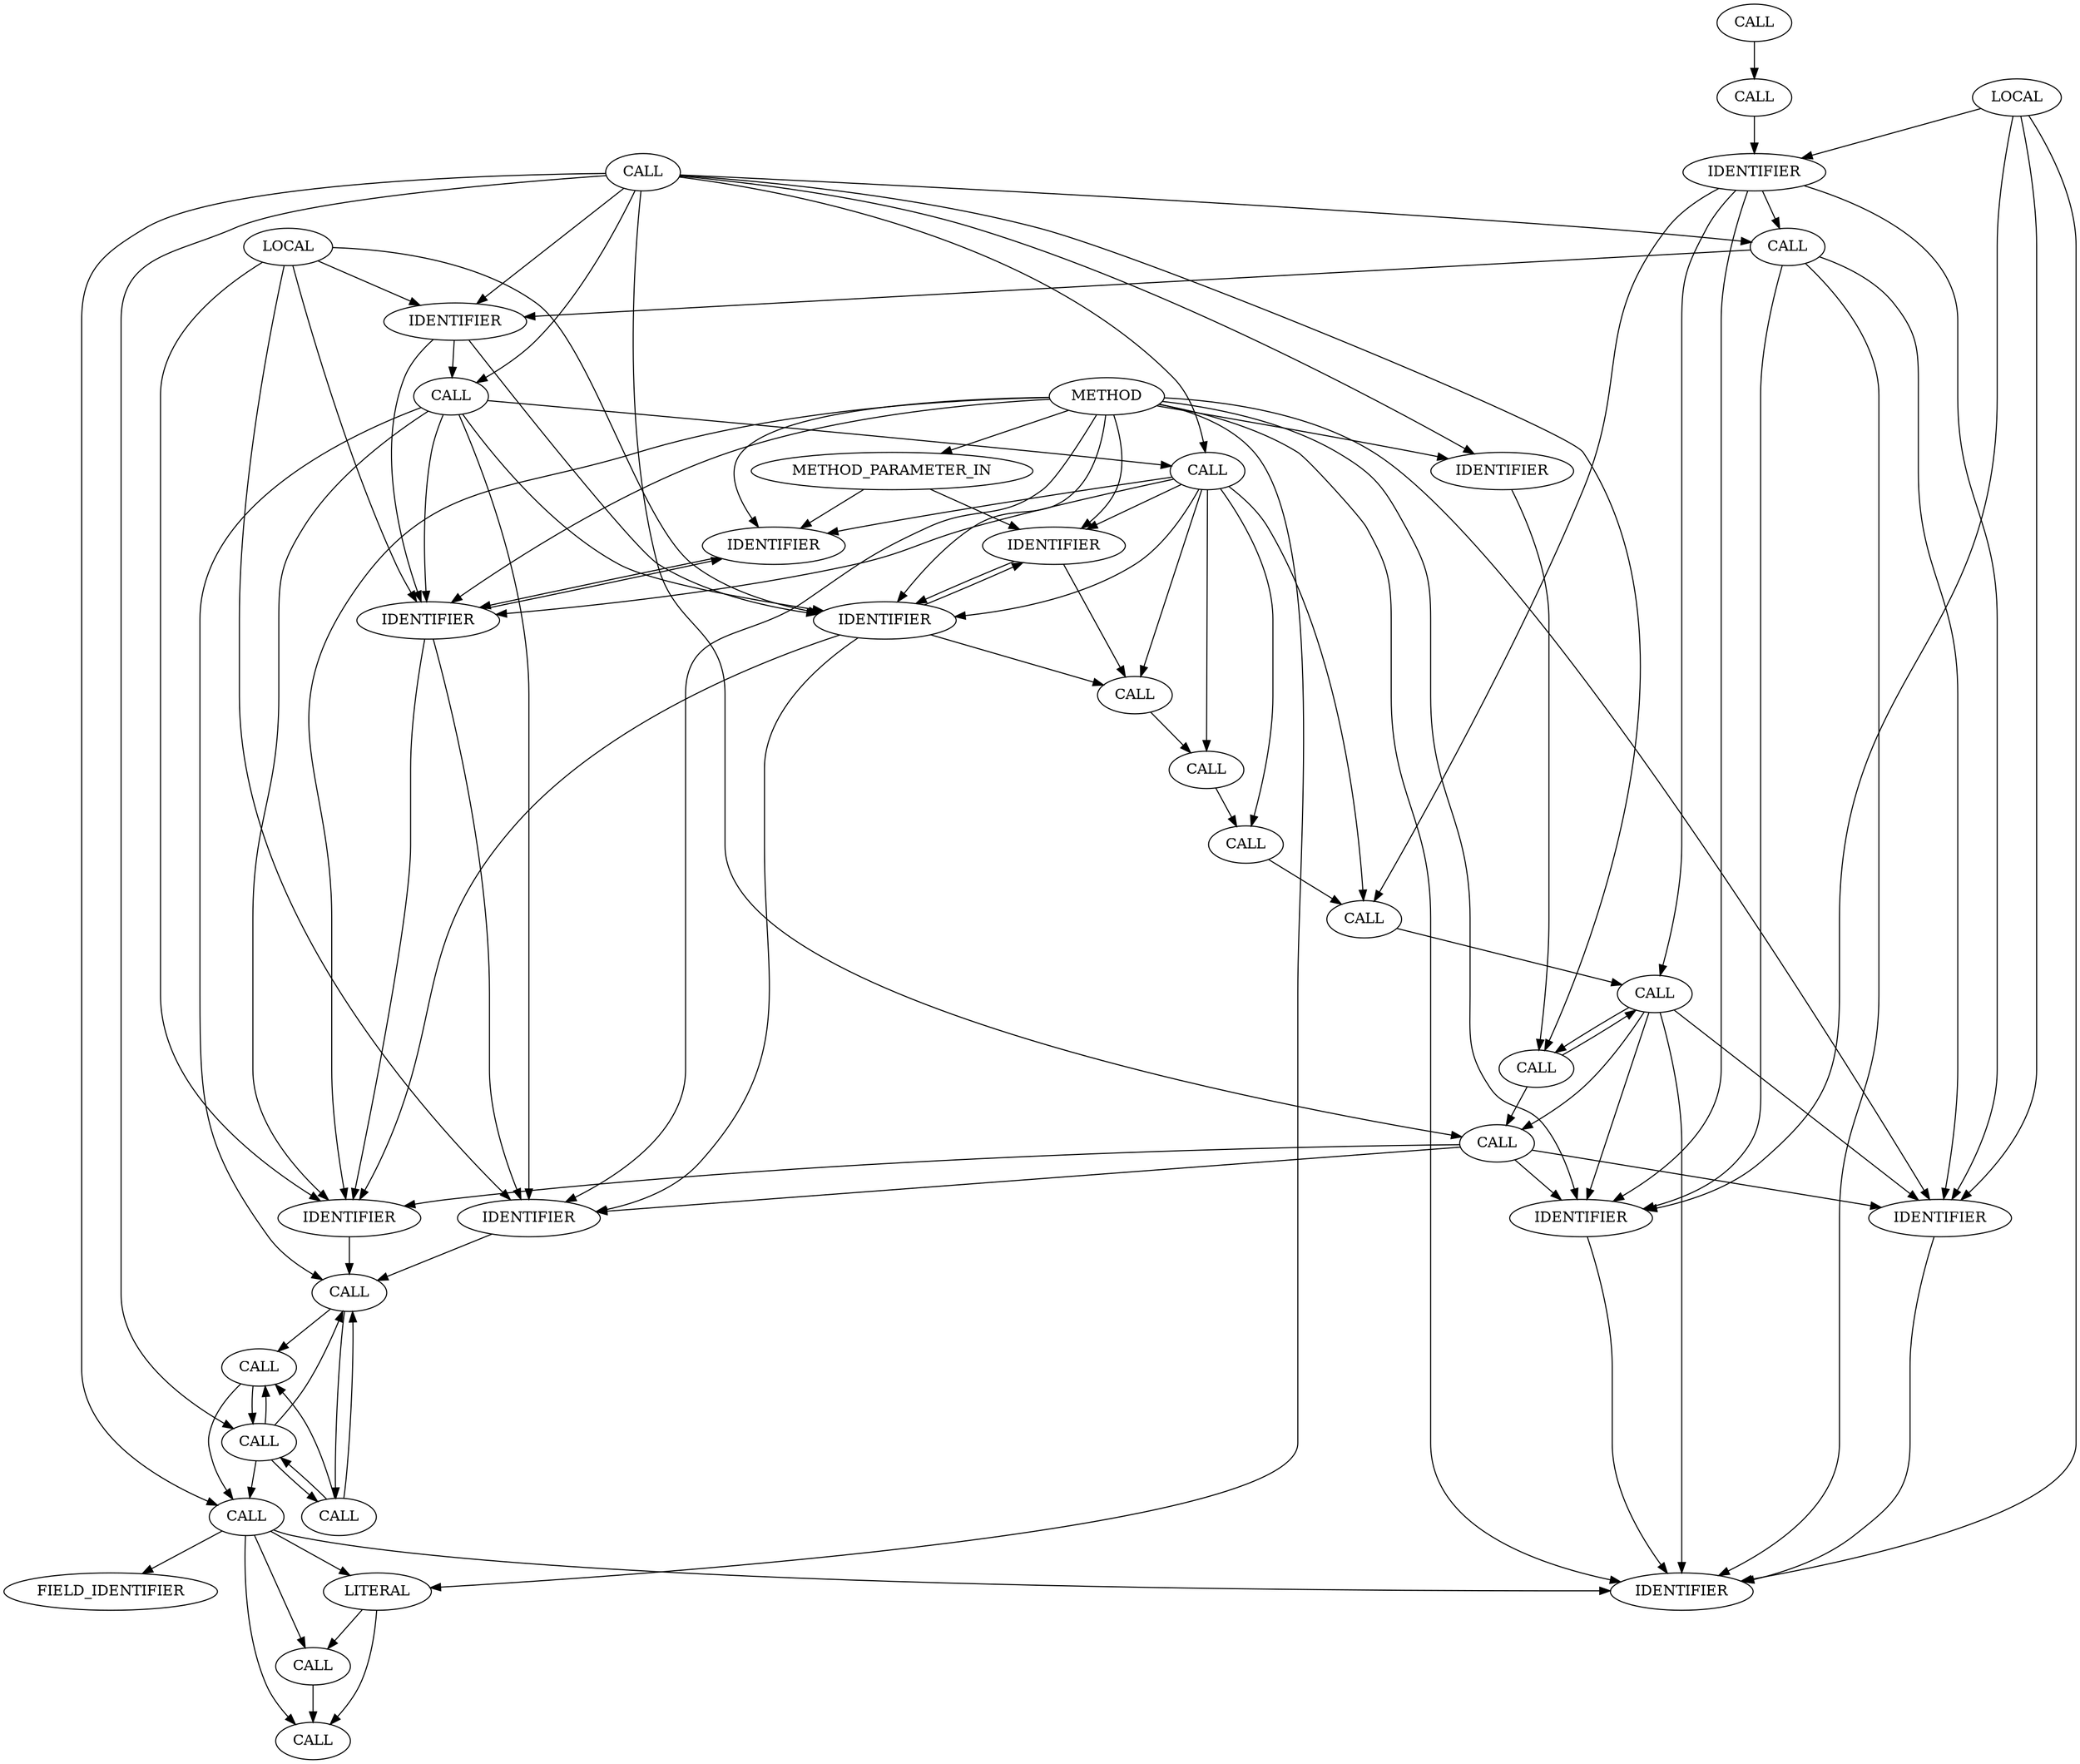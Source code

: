 strict digraph "" {
	node [label="\N"];
	917	[AST_PARENT_FULL_NAME="file_code_old-0844370f-tls_strp_copyin-363.c:<global>",
		AST_PARENT_TYPE=TYPE_DECL,
		CODE="static int tls_strp_copyin(read_descriptor_t *desc, struct sk_buff *in_skb,
			   unsigned int offset, size_t in_len)
{
	struct \
tls_strparser *strp = (struct tls_strparser *)desc->arg.data;
	struct sk_buff *skb;
	int ret;

	if (strp->msg_ready)
		return 0;

	\
skb = strp->anchor;
	if (!skb->len)
		skb_copy_decrypted(skb, in_skb);
	else
		strp->mixed_decrypted |= !!skb_cmp_decrypted(skb, \
in_skb);

	if (IS_ENABLED(CONFIG_TLS_DEVICE) && strp->mixed_decrypted)
		ret = tls_strp_copyin_skb(strp, skb, in_skb, offset, in_\
len);
	else
		ret = tls_strp_copyin_frag(strp, skb, in_skb, offset, in_len);
	if (ret < 0) {
		desc->error = ret;
		ret = 0;
	}

	\
if (strp->stm.full_len && strp->stm.full_len == skb->len) {
		desc->count = 0;

		strp->msg_ready = 1;
		tls_rx_msg_ready(strp);
	}

	\
return ret;
}",
		COLUMN_NUMBER=1,
		COLUMN_NUMBER_END=1,
		FILENAME="file_code_old-0844370f-tls_strp_copyin-363.c",
		FULL_NAME=tls_strp_copyin,
		IS_EXTERNAL=false,
		LINE_NUMBER=335,
		LINE_NUMBER_END=368,
		NAME=tls_strp_copyin,
		ORDER=13,
		SIGNATURE="int tls_strp_copyin (read_descriptor_t*,sk_buff*,unsigned int,size_t)",
		id=917,
		label=METHOD,
		location=335,
		type=METHOD];
	919	[CODE="struct sk_buff *in_skb",
		COLUMN_NUMBER=53,
		EVALUATION_STRATEGY=BY_VALUE,
		INDEX=2,
		IS_VARIADIC=false,
		LINE_NUMBER=335,
		NAME=in_skb,
		ORDER=2,
		TYPE_FULL_NAME="sk_buff*",
		id=919,
		label=METHOD_PARAMETER_IN,
		location=335,
		type=PARAM];
	917 -> 919	[front=917,
		rear=919,
		type=REACHING_DEF];
	954	[ARGUMENT_INDEX=1,
		CODE=skb,
		COLUMN_NUMBER=22,
		LINE_NUMBER=347,
		NAME=skb,
		ORDER=1,
		TYPE_FULL_NAME="sk_buff*",
		id=954,
		label=IDENTIFIER,
		location=347,
		type=IDENTIFIER];
	917 -> 954	[front=917,
		rear=954,
		type=REACHING_DEF];
	955	[ARGUMENT_INDEX=2,
		CODE=in_skb,
		COLUMN_NUMBER=27,
		LINE_NUMBER=347,
		NAME=in_skb,
		ORDER=2,
		TYPE_FULL_NAME="sk_buff*",
		id=955,
		label=IDENTIFIER,
		location=347,
		type=IDENTIFIER];
	917 -> 955	[front=917,
		rear=955,
		type=REACHING_DEF];
	965	[ARGUMENT_INDEX=1,
		CODE=skb,
		COLUMN_NUMBER=48,
		LINE_NUMBER=349,
		NAME=skb,
		ORDER=1,
		TYPE_FULL_NAME="sk_buff*",
		id=965,
		label=IDENTIFIER,
		location=349,
		type=IDENTIFIER];
	917 -> 965	[front=917,
		rear=965,
		type=REACHING_DEF];
	966	[ARGUMENT_INDEX=2,
		CODE=in_skb,
		COLUMN_NUMBER=53,
		LINE_NUMBER=349,
		NAME=in_skb,
		ORDER=2,
		TYPE_FULL_NAME="sk_buff*",
		id=966,
		label=IDENTIFIER,
		location=349,
		type=IDENTIFIER];
	917 -> 966	[front=917,
		rear=966,
		type=REACHING_DEF];
	970	[ARGUMENT_INDEX=1,
		CODE=CONFIG_TLS_DEVICE,
		COLUMN_NUMBER=17,
		LINE_NUMBER=351,
		NAME=CONFIG_TLS_DEVICE,
		ORDER=1,
		TYPE_FULL_NAME=ANY,
		id=970,
		label=IDENTIFIER,
		location=351,
		type=IDENTIFIER];
	917 -> 970	[front=917,
		rear=970,
		type=REACHING_DEF];
	979	[ARGUMENT_INDEX=2,
		CODE=skb,
		COLUMN_NUMBER=35,
		LINE_NUMBER=352,
		NAME=skb,
		ORDER=2,
		TYPE_FULL_NAME="sk_buff*",
		id=979,
		label=IDENTIFIER,
		location=352,
		type=IDENTIFIER];
	917 -> 979	[front=917,
		rear=979,
		type=REACHING_DEF];
	989	[ARGUMENT_INDEX=2,
		CODE=skb,
		COLUMN_NUMBER=36,
		LINE_NUMBER=354,
		NAME=skb,
		ORDER=2,
		TYPE_FULL_NAME="sk_buff*",
		id=989,
		label=IDENTIFIER,
		location=354,
		type=IDENTIFIER];
	917 -> 989	[front=917,
		rear=989,
		type=REACHING_DEF];
	1032	[ARGUMENT_INDEX=2,
		CODE=1,
		COLUMN_NUMBER=21,
		LINE_NUMBER=363,
		ORDER=2,
		TYPE_FULL_NAME=int,
		id=1032,
		label=LITERAL,
		location=363,
		type=LITERAL];
	917 -> 1032	[front=917,
		rear=1032,
		type=REACHING_DEF];
	978	[ARGUMENT_INDEX=1,
		CODE=strp,
		COLUMN_NUMBER=29,
		LINE_NUMBER=352,
		NAME=strp,
		ORDER=1,
		TYPE_FULL_NAME="tls_strparser*",
		id=978,
		label=IDENTIFIER,
		location=352,
		type=IDENTIFIER];
	917 -> 978	[front=917,
		rear=978,
		type=REACHING_DEF];
	988	[ARGUMENT_INDEX=1,
		CODE=strp,
		COLUMN_NUMBER=30,
		LINE_NUMBER=354,
		NAME=strp,
		ORDER=1,
		TYPE_FULL_NAME="tls_strparser*",
		id=988,
		label=IDENTIFIER,
		location=354,
		type=IDENTIFIER];
	917 -> 988	[front=917,
		rear=988,
		type=REACHING_DEF];
	1030	[ARGUMENT_INDEX=1,
		CODE=strp,
		COLUMN_NUMBER=3,
		LINE_NUMBER=363,
		NAME=strp,
		ORDER=1,
		TYPE_FULL_NAME="tls_strparser*",
		id=1030,
		label=IDENTIFIER,
		location=363,
		type=IDENTIFIER];
	917 -> 1030	[front=917,
		rear=1030,
		type=REACHING_DEF];
	919 -> 955	[front=919,
		rear=955,
		type=REF];
	919 -> 966	[front=919,
		rear=966,
		type=REF];
	954 -> 955	[front=954,
		rear=955,
		type=REACHING_DEF,
		variable=skb];
	954 -> 979	[front=954,
		rear=979,
		type=REACHING_DEF,
		variable=skb];
	954 -> 989	[front=954,
		rear=989,
		type=REACHING_DEF,
		variable=skb];
	955 -> 954	[front=955,
		rear=954,
		type=REACHING_DEF,
		variable=in_skb];
	965 -> 966	[front=965,
		rear=966,
		type=REACHING_DEF,
		variable=skb];
	965 -> 979	[front=965,
		rear=979,
		type=REACHING_DEF,
		variable=skb];
	965 -> 989	[front=965,
		rear=989,
		type=REACHING_DEF,
		variable=skb];
	964	[ARGUMENT_INDEX=1,
		CODE="skb_cmp_decrypted(skb, in_skb)",
		COLUMN_NUMBER=30,
		DISPATCH_TYPE=STATIC_DISPATCH,
		LINE_NUMBER=349,
		METHOD_FULL_NAME=skb_cmp_decrypted,
		NAME=skb_cmp_decrypted,
		ORDER=1,
		TYPE_FULL_NAME="<empty>",
		id=964,
		label=CALL,
		location=349,
		type=CALLEE];
	965 -> 964	[front=965,
		rear=964,
		type=REACHING_DEF,
		variable=skb];
	966 -> 965	[front=966,
		rear=965,
		type=REACHING_DEF,
		variable=in_skb];
	966 -> 964	[front=966,
		rear=964,
		type=REACHING_DEF,
		variable=in_skb];
	969	[ARGUMENT_INDEX=1,
		CODE="IS_ENABLED(CONFIG_TLS_DEVICE)",
		COLUMN_NUMBER=6,
		DISPATCH_TYPE=STATIC_DISPATCH,
		LINE_NUMBER=351,
		METHOD_FULL_NAME=IS_ENABLED,
		NAME=IS_ENABLED,
		ORDER=1,
		TYPE_FULL_NAME="<empty>",
		id=969,
		label=CALL,
		location=351,
		type=CALLEE];
	970 -> 969	[front=970,
		rear=969,
		type=REACHING_DEF,
		variable=CONFIG_TLS_DEVICE];
	1019	[ARGUMENT_INDEX=2,
		CODE="skb->len",
		COLUMN_NUMBER=50,
		DISPATCH_TYPE=STATIC_DISPATCH,
		LINE_NUMBER=360,
		METHOD_FULL_NAME="<operator>.indirectFieldAccess",
		NAME="<operator>.indirectFieldAccess",
		ORDER=2,
		TYPE_FULL_NAME="<empty>",
		id=1019,
		label=CALL,
		location=360,
		type=OPERATOR];
	979 -> 1019	[front=979,
		rear=1019,
		type=REACHING_DEF,
		variable=skb];
	989 -> 1019	[front=989,
		rear=1019,
		type=REACHING_DEF,
		variable=skb];
	1028	[ARGUMENT_INDEX=-1,
		CODE="strp->msg_ready = 1",
		COLUMN_NUMBER=3,
		DISPATCH_TYPE=STATIC_DISPATCH,
		LINE_NUMBER=363,
		METHOD_FULL_NAME="<operator>.assignment",
		NAME="<operator>.assignment",
		ORDER=2,
		TYPE_FULL_NAME="<empty>",
		id=1028,
		label=CALL,
		location=363,
		type=OPERATOR];
	1032 -> 1028	[front=1032,
		rear=1028,
		type=REACHING_DEF,
		variable=1];
	1029	[ARGUMENT_INDEX=1,
		CODE="strp->msg_ready",
		COLUMN_NUMBER=3,
		DISPATCH_TYPE=STATIC_DISPATCH,
		LINE_NUMBER=363,
		METHOD_FULL_NAME="<operator>.indirectFieldAccess",
		NAME="<operator>.indirectFieldAccess",
		ORDER=1,
		TYPE_FULL_NAME="<empty>",
		id=1029,
		label=CALL,
		location=363,
		type=OPERATOR];
	1032 -> 1029	[front=1032,
		rear=1029,
		type=REACHING_DEF,
		variable=1];
	923	[CODE="struct tls_strparser* strp",
		COLUMN_NUMBER=23,
		LINE_NUMBER=338,
		NAME=strp,
		ORDER=1,
		TYPE_FULL_NAME="tls_strparser*",
		id=923,
		label=LOCAL,
		location=338,
		type=LOCAL];
	925	[ARGUMENT_INDEX=1,
		CODE=strp,
		COLUMN_NUMBER=24,
		LINE_NUMBER=338,
		NAME=strp,
		ORDER=1,
		TYPE_FULL_NAME="tls_strparser*",
		id=925,
		label=IDENTIFIER,
		location=338,
		type=IDENTIFIER];
	923 -> 925	[front=923,
		rear=925,
		type=REF];
	923 -> 978	[front=923,
		rear=978,
		type=REF];
	923 -> 988	[front=923,
		rear=988,
		type=REF];
	923 -> 1030	[front=923,
		rear=1030,
		type=REF];
	944	[ARGUMENT_INDEX=2,
		CODE="strp->anchor",
		COLUMN_NUMBER=8,
		DISPATCH_TYPE=STATIC_DISPATCH,
		LINE_NUMBER=345,
		METHOD_FULL_NAME="<operator>.indirectFieldAccess",
		NAME="<operator>.indirectFieldAccess",
		ORDER=2,
		TYPE_FULL_NAME="<empty>",
		id=944,
		label=CALL,
		location=345,
		type=OPERATOR];
	925 -> 944	[front=925,
		rear=944,
		type=REACHING_DEF,
		variable=strp];
	959	[ARGUMENT_INDEX=1,
		CODE="strp->mixed_decrypted",
		COLUMN_NUMBER=3,
		DISPATCH_TYPE=STATIC_DISPATCH,
		LINE_NUMBER=349,
		METHOD_FULL_NAME="<operator>.indirectFieldAccess",
		NAME="<operator>.indirectFieldAccess",
		ORDER=1,
		TYPE_FULL_NAME="<empty>",
		id=959,
		label=CALL,
		location=349,
		type=OPERATOR];
	925 -> 959	[front=925,
		rear=959,
		type=REACHING_DEF,
		variable=strp];
	971	[ARGUMENT_INDEX=2,
		CODE="strp->mixed_decrypted",
		COLUMN_NUMBER=39,
		DISPATCH_TYPE=STATIC_DISPATCH,
		LINE_NUMBER=351,
		METHOD_FULL_NAME="<operator>.indirectFieldAccess",
		NAME="<operator>.indirectFieldAccess",
		ORDER=2,
		TYPE_FULL_NAME="<empty>",
		id=971,
		label=CALL,
		location=351,
		type=OPERATOR];
	925 -> 971	[front=925,
		rear=971,
		type=REACHING_DEF,
		variable=strp];
	925 -> 978	[front=925,
		rear=978,
		type=REACHING_DEF,
		variable=strp];
	925 -> 988	[front=925,
		rear=988,
		type=REACHING_DEF,
		variable=strp];
	943	[ARGUMENT_INDEX=1,
		CODE=skb,
		COLUMN_NUMBER=2,
		LINE_NUMBER=345,
		NAME=skb,
		ORDER=1,
		TYPE_FULL_NAME="sk_buff*",
		id=943,
		label=IDENTIFIER,
		location=345,
		type=IDENTIFIER];
	944 -> 943	[front=944,
		rear=943,
		type=REACHING_DEF,
		variable="strp->anchor"];
	944 -> 978	[front=944,
		rear=978,
		type=REACHING_DEF,
		variable="strp->anchor"];
	944 -> 988	[front=944,
		rear=988,
		type=REACHING_DEF,
		variable="strp->anchor"];
	944 -> 1030	[front=944,
		rear=1030,
		type=REACHING_DEF,
		variable="strp->anchor"];
	959 -> 971	[front=959,
		rear=971,
		type=REACHING_DEF,
		variable="strp->mixed_decrypted"];
	968	[ARGUMENT_INDEX=-1,
		CODE="IS_ENABLED(CONFIG_TLS_DEVICE) && strp->mixed_decrypted",
		COLUMN_NUMBER=6,
		DISPATCH_TYPE=STATIC_DISPATCH,
		LINE_NUMBER=351,
		METHOD_FULL_NAME="<operator>.logicalAnd",
		NAME="<operator>.logicalAnd",
		ORDER=1,
		TYPE_FULL_NAME="<empty>",
		id=968,
		label=CALL,
		location=351,
		type=OPERATOR];
	971 -> 968	[front=971,
		rear=968,
		type=REACHING_DEF,
		variable="strp->mixed_decrypted"];
	971 -> 969	[front=971,
		rear=969,
		type=REACHING_DEF,
		variable="strp->mixed_decrypted"];
	971 -> 978	[front=971,
		rear=978,
		type=REACHING_DEF,
		variable="strp->mixed_decrypted"];
	971 -> 988	[front=971,
		rear=988,
		type=REACHING_DEF,
		variable="strp->mixed_decrypted"];
	971 -> 1030	[front=971,
		rear=1030,
		type=REACHING_DEF,
		variable="strp->mixed_decrypted"];
	926	[ARGUMENT_INDEX=2,
		CODE="(struct tls_strparser *)desc->arg.data",
		COLUMN_NUMBER=31,
		DISPATCH_TYPE=STATIC_DISPATCH,
		LINE_NUMBER=338,
		METHOD_FULL_NAME="<operator>.cast",
		NAME="<operator>.cast",
		ORDER=2,
		TYPE_FULL_NAME="<empty>",
		id=926,
		label=CALL,
		location=338,
		type=OPERATOR];
	926 -> 925	[front=926,
		rear=925,
		type=REACHING_DEF,
		variable="(struct tls_strparser *)desc->arg.data"];
	928	[ARGUMENT_INDEX=2,
		CODE="desc->arg.data",
		COLUMN_NUMBER=55,
		DISPATCH_TYPE=STATIC_DISPATCH,
		LINE_NUMBER=338,
		METHOD_FULL_NAME="<operator>.fieldAccess",
		NAME="<operator>.fieldAccess",
		ORDER=2,
		TYPE_FULL_NAME="<empty>",
		id=928,
		label=CALL,
		location=338,
		type=OPERATOR];
	928 -> 926	[front=928,
		rear=926,
		type=REACHING_DEF,
		variable="desc->arg.data"];
	936	[ARGUMENT_INDEX=-1,
		CODE="strp->msg_ready",
		COLUMN_NUMBER=6,
		DISPATCH_TYPE=STATIC_DISPATCH,
		LINE_NUMBER=342,
		METHOD_FULL_NAME="<operator>.indirectFieldAccess",
		NAME="<operator>.indirectFieldAccess",
		ORDER=1,
		TYPE_FULL_NAME="<empty>",
		id=936,
		label=CALL,
		location=342,
		type=OPERATOR];
	936 -> 970	[front=936,
		rear=970,
		type=CDG];
	936 -> 944	[front=936,
		rear=944,
		type=CDG];
	936 -> 943	[front=936,
		rear=943,
		type=CDG];
	948	[ARGUMENT_INDEX=-1,
		CODE="!skb->len",
		COLUMN_NUMBER=6,
		DISPATCH_TYPE=STATIC_DISPATCH,
		LINE_NUMBER=346,
		METHOD_FULL_NAME="<operator>.logicalNot",
		NAME="<operator>.logicalNot",
		ORDER=1,
		TYPE_FULL_NAME="<empty>",
		id=948,
		label=CALL,
		location=346,
		type=OPERATOR];
	936 -> 948	[front=936,
		rear=948,
		type=CDG];
	949	[ARGUMENT_INDEX=1,
		CODE="skb->len",
		COLUMN_NUMBER=7,
		DISPATCH_TYPE=STATIC_DISPATCH,
		LINE_NUMBER=346,
		METHOD_FULL_NAME="<operator>.indirectFieldAccess",
		NAME="<operator>.indirectFieldAccess",
		ORDER=1,
		TYPE_FULL_NAME="<empty>",
		id=949,
		label=CALL,
		location=346,
		type=OPERATOR];
	936 -> 949	[front=936,
		rear=949,
		type=CDG];
	936 -> 968	[front=936,
		rear=968,
		type=CDG];
	936 -> 969	[front=936,
		rear=969,
		type=CDG];
	1007	[ARGUMENT_INDEX=-1,
		CODE="strp->stm.full_len && strp->stm.full_len == skb->len",
		COLUMN_NUMBER=6,
		DISPATCH_TYPE=STATIC_DISPATCH,
		LINE_NUMBER=360,
		METHOD_FULL_NAME="<operator>.logicalAnd",
		NAME="<operator>.logicalAnd",
		ORDER=1,
		TYPE_FULL_NAME="<empty>",
		id=1007,
		label=CALL,
		location=360,
		type=OPERATOR];
	936 -> 1007	[front=936,
		rear=1007,
		type=CDG];
	1008	[ARGUMENT_INDEX=1,
		CODE="strp->stm.full_len",
		COLUMN_NUMBER=6,
		DISPATCH_TYPE=STATIC_DISPATCH,
		LINE_NUMBER=360,
		METHOD_FULL_NAME="<operator>.fieldAccess",
		NAME="<operator>.fieldAccess",
		ORDER=1,
		TYPE_FULL_NAME="<empty>",
		id=1008,
		label=CALL,
		location=360,
		type=OPERATOR];
	936 -> 1008	[front=936,
		rear=1008,
		type=CDG];
	943 -> 954	[front=943,
		rear=954,
		type=REACHING_DEF,
		variable=skb];
	943 -> 965	[front=943,
		rear=965,
		type=REACHING_DEF,
		variable=skb];
	943 -> 949	[front=943,
		rear=949,
		type=REACHING_DEF,
		variable=skb];
	948 -> 954	[front=948,
		rear=954,
		type=CDG];
	948 -> 955	[front=948,
		rear=955,
		type=CDG];
	948 -> 965	[front=948,
		rear=965,
		type=CDG];
	948 -> 966	[front=948,
		rear=966,
		type=CDG];
	948 -> 959	[front=948,
		rear=959,
		type=CDG];
	962	[ARGUMENT_INDEX=2,
		CODE="!!skb_cmp_decrypted(skb, in_skb)",
		COLUMN_NUMBER=28,
		DISPATCH_TYPE=STATIC_DISPATCH,
		LINE_NUMBER=349,
		METHOD_FULL_NAME="<operator>.logicalNot",
		NAME="<operator>.logicalNot",
		ORDER=2,
		TYPE_FULL_NAME="<empty>",
		id=962,
		label=CALL,
		location=349,
		type=OPERATOR];
	948 -> 962	[front=948,
		rear=962,
		type=CDG];
	963	[ARGUMENT_INDEX=1,
		CODE="!skb_cmp_decrypted(skb, in_skb)",
		COLUMN_NUMBER=29,
		DISPATCH_TYPE=STATIC_DISPATCH,
		LINE_NUMBER=349,
		METHOD_FULL_NAME="<operator>.logicalNot",
		NAME="<operator>.logicalNot",
		ORDER=1,
		TYPE_FULL_NAME="<empty>",
		id=963,
		label=CALL,
		location=349,
		type=OPERATOR];
	948 -> 963	[front=948,
		rear=963,
		type=CDG];
	948 -> 964	[front=948,
		rear=964,
		type=CDG];
	949 -> 954	[front=949,
		rear=954,
		type=REACHING_DEF,
		variable="skb->len"];
	949 -> 965	[front=949,
		rear=965,
		type=REACHING_DEF,
		variable="skb->len"];
	949 -> 979	[front=949,
		rear=979,
		type=REACHING_DEF,
		variable="skb->len"];
	949 -> 989	[front=949,
		rear=989,
		type=REACHING_DEF,
		variable="skb->len"];
	949 -> 948	[front=949,
		rear=948,
		type=REACHING_DEF,
		variable="skb->len"];
	949 -> 1019	[front=949,
		rear=1019,
		type=REACHING_DEF,
		variable="skb->len"];
	968 -> 979	[front=968,
		rear=979,
		type=CDG];
	968 -> 989	[front=968,
		rear=989,
		type=CDG];
	968 -> 978	[front=968,
		rear=978,
		type=CDG];
	968 -> 988	[front=968,
		rear=988,
		type=CDG];
	969 -> 971	[front=969,
		rear=971,
		type=REACHING_DEF,
		variable="IS_ENABLED(CONFIG_TLS_DEVICE)"];
	969 -> 968	[front=969,
		rear=968,
		type=REACHING_DEF,
		variable="IS_ENABLED(CONFIG_TLS_DEVICE)"];
	1007 -> 1032	[front=1007,
		rear=1032,
		type=CDG];
	1007 -> 1028	[front=1007,
		rear=1028,
		type=CDG];
	1007 -> 1029	[front=1007,
		rear=1029,
		type=CDG];
	1007 -> 1030	[front=1007,
		rear=1030,
		type=CDG];
	1031	[ARGUMENT_INDEX=2,
		CANONICAL_NAME=msg_ready,
		CODE=msg_ready,
		COLUMN_NUMBER=3,
		LINE_NUMBER=363,
		ORDER=2,
		id=1031,
		label=FIELD_IDENTIFIER,
		location=363,
		type=FIELD_IDENTIFIER];
	1007 -> 1031	[front=1007,
		rear=1031,
		type=CDG];
	1008 -> 1007	[front=1008,
		rear=1007,
		type=REACHING_DEF,
		variable="strp->stm.full_len"];
	1008 -> 1019	[front=1008,
		rear=1019,
		type=CDG];
	1013	[ARGUMENT_INDEX=2,
		CODE="strp->stm.full_len == skb->len",
		COLUMN_NUMBER=28,
		DISPATCH_TYPE=STATIC_DISPATCH,
		LINE_NUMBER=360,
		METHOD_FULL_NAME="<operator>.equals",
		NAME="<operator>.equals",
		ORDER=2,
		TYPE_FULL_NAME="<empty>",
		id=1013,
		label=CALL,
		location=360,
		type=OPERATOR];
	1008 -> 1013	[front=1008,
		rear=1013,
		type=REACHING_DEF,
		variable="strp->stm.full_len"];
	1014	[ARGUMENT_INDEX=1,
		CODE="strp->stm.full_len",
		COLUMN_NUMBER=28,
		DISPATCH_TYPE=STATIC_DISPATCH,
		LINE_NUMBER=360,
		METHOD_FULL_NAME="<operator>.fieldAccess",
		NAME="<operator>.fieldAccess",
		ORDER=1,
		TYPE_FULL_NAME="<empty>",
		id=1014,
		label=CALL,
		location=360,
		type=OPERATOR];
	1008 -> 1014	[front=1008,
		rear=1014,
		type=CDG];
	933	[CODE="struct sk_buff* skb",
		COLUMN_NUMBER=17,
		LINE_NUMBER=339,
		NAME=skb,
		ORDER=3,
		TYPE_FULL_NAME="sk_buff*",
		id=933,
		label=LOCAL,
		location=339,
		type=LOCAL];
	933 -> 954	[front=933,
		rear=954,
		type=REF];
	933 -> 965	[front=933,
		rear=965,
		type=REF];
	933 -> 979	[front=933,
		rear=979,
		type=REF];
	933 -> 989	[front=933,
		rear=989,
		type=REF];
	933 -> 943	[front=933,
		rear=943,
		type=REF];
	962 -> 959	[front=962,
		rear=959,
		type=REACHING_DEF,
		variable="!!skb_cmp_decrypted(skb, in_skb)"];
	963 -> 962	[front=963,
		rear=962,
		type=REACHING_DEF,
		variable="!skb_cmp_decrypted(skb, in_skb)"];
	964 -> 963	[front=964,
		rear=963,
		type=REACHING_DEF,
		variable="skb_cmp_decrypted(skb, in_skb)"];
	1019 -> 1013	[front=1019,
		rear=1013,
		type=REACHING_DEF,
		variable="skb->len"];
	1019 -> 1014	[front=1019,
		rear=1014,
		type=REACHING_DEF,
		variable="skb->len"];
	1029 -> 1028	[front=1029,
		rear=1028,
		type=REACHING_DEF,
		variable="strp->msg_ready"];
	1013 -> 1007	[front=1013,
		rear=1007,
		type=REACHING_DEF,
		variable="strp->stm.full_len == skb->len"];
	1013 -> 1008	[front=1013,
		rear=1008,
		type=REACHING_DEF,
		variable="strp->stm.full_len == skb->len"];
	1014 -> 1008	[front=1014,
		rear=1008,
		type=REACHING_DEF,
		variable="strp->stm.full_len"];
	1014 -> 1019	[front=1014,
		rear=1019,
		type=REACHING_DEF,
		variable="strp->stm.full_len"];
	1014 -> 1013	[front=1014,
		rear=1013,
		type=REACHING_DEF,
		variable="strp->stm.full_len"];
	978 -> 1030	[front=978,
		rear=1030,
		type=REACHING_DEF,
		variable=strp];
	988 -> 1030	[front=988,
		rear=1030,
		type=REACHING_DEF,
		variable=strp];
}
